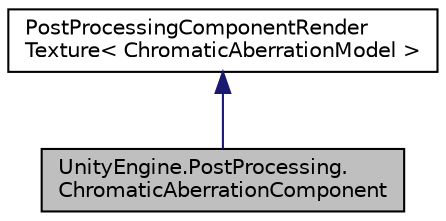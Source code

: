digraph "UnityEngine.PostProcessing.ChromaticAberrationComponent"
{
  edge [fontname="Helvetica",fontsize="10",labelfontname="Helvetica",labelfontsize="10"];
  node [fontname="Helvetica",fontsize="10",shape=record];
  Node2 [label="UnityEngine.PostProcessing.\lChromaticAberrationComponent",height=0.2,width=0.4,color="black", fillcolor="grey75", style="filled", fontcolor="black"];
  Node3 -> Node2 [dir="back",color="midnightblue",fontsize="10",style="solid",fontname="Helvetica"];
  Node3 [label="PostProcessingComponentRender\lTexture\< ChromaticAberrationModel \>",height=0.2,width=0.4,color="black", fillcolor="white", style="filled",URL="$class_unity_engine_1_1_post_processing_1_1_post_processing_component_render_texture.html"];
}
